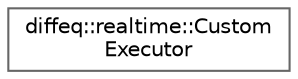 digraph "Graphical Class Hierarchy"
{
 // LATEX_PDF_SIZE
  bgcolor="transparent";
  edge [fontname=Helvetica,fontsize=10,labelfontname=Helvetica,labelfontsize=10];
  node [fontname=Helvetica,fontsize=10,shape=box,height=0.2,width=0.4];
  rankdir="LR";
  Node0 [id="Node000000",label="diffeq::realtime::Custom\lExecutor",height=0.2,width=0.4,color="grey40", fillcolor="white", style="filled",URL="$classdiffeq_1_1realtime_1_1_custom_executor.html",tooltip="Custom executor for async operations when std::execution is not available."];
}
